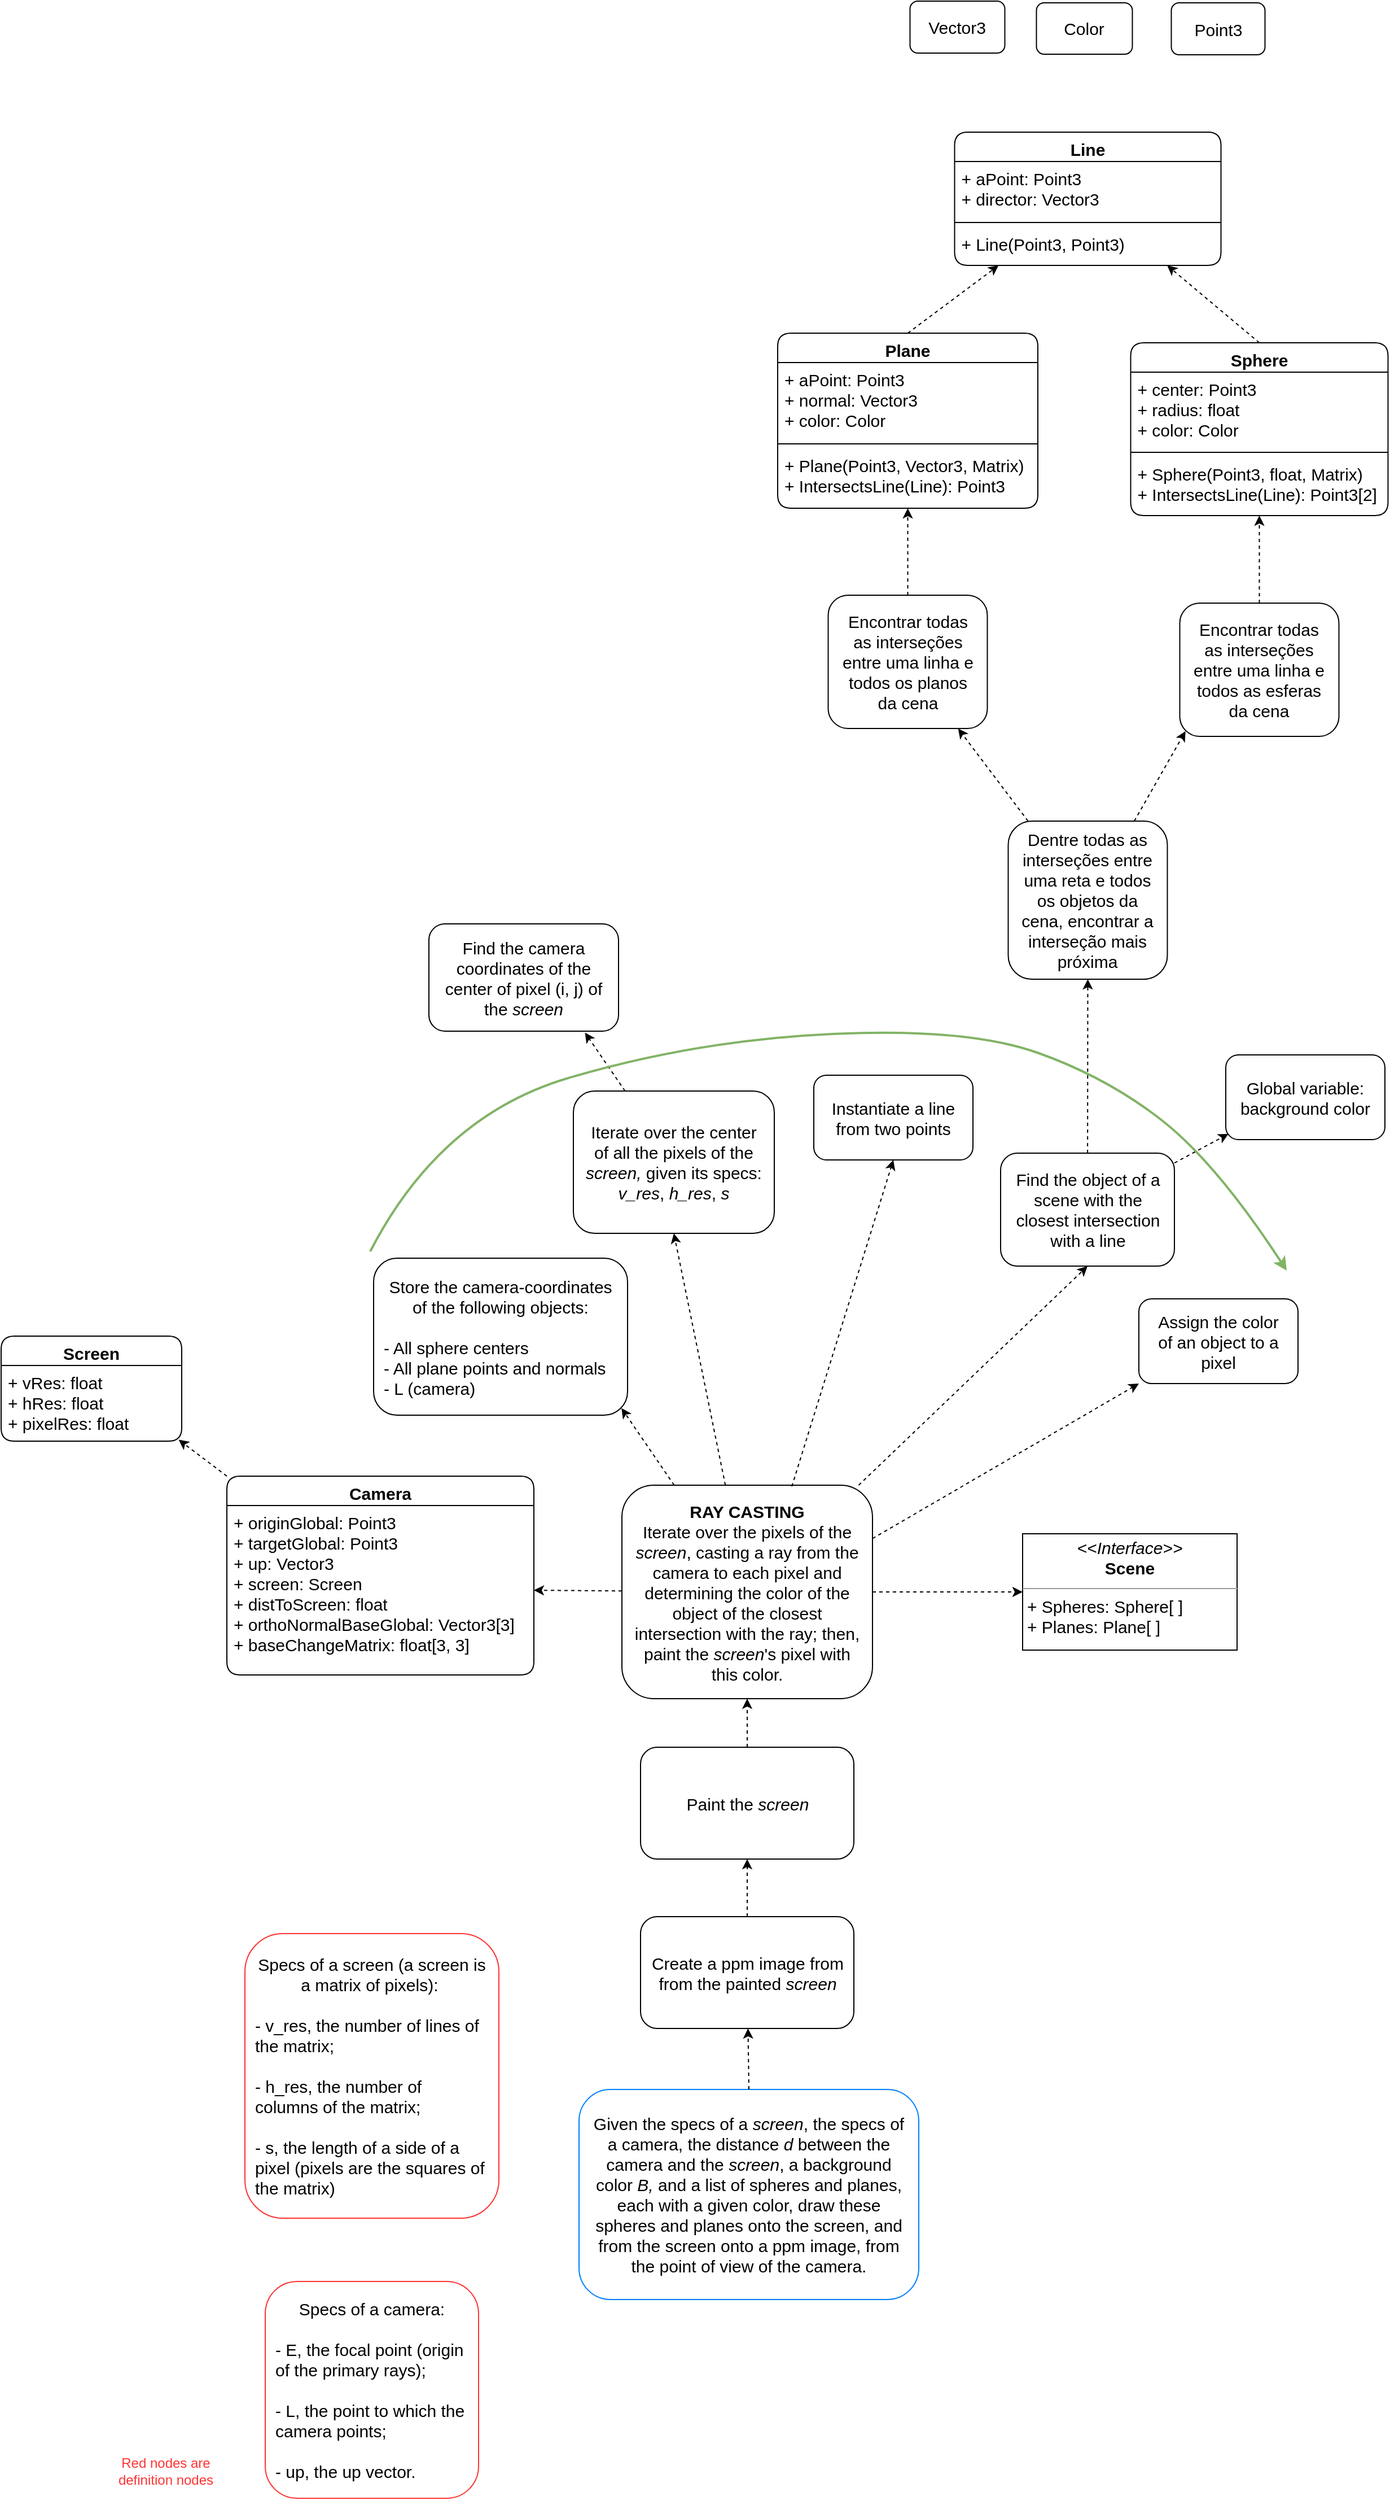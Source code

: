 <mxfile version="17.2.4" type="device"><diagram id="tfCngWxCZrHyIE2Hn7TY" name="Page-1"><mxGraphModel dx="868" dy="1079" grid="0" gridSize="10" guides="1" tooltips="1" connect="1" arrows="1" fold="1" page="0" pageScale="1" pageWidth="2000" pageHeight="2000" math="0" shadow="0"><root><mxCell id="0"/><mxCell id="1" parent="0"/><mxCell id="rTyuxU-tB9MDMoF0Tk64-8" value="Given the specs of a &lt;i style=&quot;font-size: 15px&quot;&gt;screen&lt;/i&gt;, the specs of a camera,&amp;nbsp;the distance &lt;i style=&quot;font-size: 15px&quot;&gt;d&lt;/i&gt;&amp;nbsp;between the camera and the &lt;i&gt;screen&lt;/i&gt;, a background color &lt;i style=&quot;font-size: 15px&quot;&gt;B,&lt;/i&gt;&amp;nbsp;and a list of spheres and planes, each with a given color, draw these spheres and planes onto the screen, and from the screen onto a ppm image, from the point of view of the camera." style="text;html=1;strokeColor=#007FFF;fillColor=none;align=center;verticalAlign=middle;whiteSpace=wrap;rounded=1;fontSize=15;spacingLeft=8;spacingRight=8;" parent="1" vertex="1"><mxGeometry x="856" y="1725" width="301" height="186" as="geometry"/></mxCell><mxCell id="rTyuxU-tB9MDMoF0Tk64-12" value="Screen" style="swimlane;fontStyle=1;align=center;verticalAlign=top;childLayout=stackLayout;horizontal=1;startSize=26;horizontalStack=0;resizeParent=1;resizeParentMax=0;resizeLast=0;collapsible=1;marginBottom=0;rounded=1;fontSize=15;strokeColor=default;" parent="1" vertex="1"><mxGeometry x="344" y="1058" width="160" height="93" as="geometry"/></mxCell><mxCell id="rTyuxU-tB9MDMoF0Tk64-13" value="+ vRes: float&#10;+ hRes: float&#10;+ pixelRes: float" style="text;strokeColor=none;fillColor=none;align=left;verticalAlign=top;spacingLeft=4;spacingRight=4;overflow=hidden;rotatable=0;points=[[0,0.5],[1,0.5]];portConstraint=eastwest;rounded=1;fontSize=15;" parent="rTyuxU-tB9MDMoF0Tk64-12" vertex="1"><mxGeometry y="26" width="160" height="67" as="geometry"/></mxCell><mxCell id="FCfAwDTpxK7-JRyxvqGb-38" style="edgeStyle=none;rounded=0;orthogonalLoop=1;jettySize=auto;html=1;entryX=0.983;entryY=0.981;entryDx=0;entryDy=0;entryPerimeter=0;dashed=1;strokeWidth=1;exitX=0;exitY=0;exitDx=0;exitDy=0;" parent="1" source="rTyuxU-tB9MDMoF0Tk64-17" target="rTyuxU-tB9MDMoF0Tk64-13" edge="1"><mxGeometry relative="1" as="geometry"><mxPoint x="549.64" y="1103.482" as="targetPoint"/></mxGeometry></mxCell><mxCell id="rTyuxU-tB9MDMoF0Tk64-17" value="Camera" style="swimlane;fontStyle=1;align=center;verticalAlign=top;childLayout=stackLayout;horizontal=1;startSize=26;horizontalStack=0;resizeParent=1;resizeParentMax=0;resizeLast=0;collapsible=1;marginBottom=0;rounded=1;fontSize=15;strokeColor=default;" parent="1" vertex="1"><mxGeometry x="544" y="1182" width="272" height="176" as="geometry"/></mxCell><mxCell id="rTyuxU-tB9MDMoF0Tk64-18" value="+ originGlobal: Point3&#10;+ targetGlobal: Point3&#10;+ up: Vector3&#10;+ screen: Screen&#10;+ distToScreen: float&#10;+ orthoNormalBaseGlobal: Vector3[3]&#10;+ baseChangeMatrix: float[3, 3]" style="text;strokeColor=none;fillColor=none;align=left;verticalAlign=top;spacingLeft=4;spacingRight=4;overflow=hidden;rotatable=0;points=[[0,0.5],[1,0.5]];portConstraint=eastwest;rounded=1;fontSize=15;" parent="rTyuxU-tB9MDMoF0Tk64-17" vertex="1"><mxGeometry y="26" width="272" height="150" as="geometry"/></mxCell><mxCell id="rTyuxU-tB9MDMoF0Tk64-83" style="edgeStyle=none;rounded=0;orthogonalLoop=1;jettySize=auto;html=1;fontSize=15;exitX=0.5;exitY=0;exitDx=0;exitDy=0;dashed=1;entryX=0.5;entryY=1;entryDx=0;entryDy=0;" parent="1" source="rTyuxU-tB9MDMoF0Tk64-82" target="rTyuxU-tB9MDMoF0Tk64-22" edge="1"><mxGeometry relative="1" as="geometry"/></mxCell><mxCell id="rTyuxU-tB9MDMoF0Tk64-22" value="Sphere" style="swimlane;fontStyle=1;align=center;verticalAlign=top;childLayout=stackLayout;horizontal=1;startSize=26;horizontalStack=0;resizeParent=1;resizeParentMax=0;resizeLast=0;collapsible=1;marginBottom=0;rounded=1;fontSize=15;strokeColor=default;" parent="1" vertex="1"><mxGeometry x="1344.75" y="178.5" width="228" height="153" as="geometry"/></mxCell><mxCell id="rTyuxU-tB9MDMoF0Tk64-23" value="+ center: Point3&#10;+ radius: float&#10;+ color: Color" style="text;strokeColor=none;fillColor=none;align=left;verticalAlign=top;spacingLeft=4;spacingRight=4;overflow=hidden;rotatable=0;points=[[0,0.5],[1,0.5]];portConstraint=eastwest;rounded=1;fontSize=15;" parent="rTyuxU-tB9MDMoF0Tk64-22" vertex="1"><mxGeometry y="26" width="228" height="67" as="geometry"/></mxCell><mxCell id="rTyuxU-tB9MDMoF0Tk64-24" value="" style="line;strokeWidth=1;fillColor=none;align=left;verticalAlign=middle;spacingTop=-1;spacingLeft=3;spacingRight=3;rotatable=0;labelPosition=right;points=[];portConstraint=eastwest;rounded=1;fontSize=15;" parent="rTyuxU-tB9MDMoF0Tk64-22" vertex="1"><mxGeometry y="93" width="228" height="8" as="geometry"/></mxCell><mxCell id="rTyuxU-tB9MDMoF0Tk64-25" value="+ Sphere(Point3, float, Matrix)&#10;+ IntersectsLine(Line): Point3[2]" style="text;strokeColor=none;fillColor=none;align=left;verticalAlign=top;spacingLeft=4;spacingRight=4;overflow=hidden;rotatable=0;points=[[0,0.5],[1,0.5]];portConstraint=eastwest;rounded=1;fontSize=15;" parent="rTyuxU-tB9MDMoF0Tk64-22" vertex="1"><mxGeometry y="101" width="228" height="52" as="geometry"/></mxCell><mxCell id="rTyuxU-tB9MDMoF0Tk64-84" style="edgeStyle=none;rounded=0;orthogonalLoop=1;jettySize=auto;html=1;fontSize=15;exitX=0.5;exitY=0;exitDx=0;exitDy=0;dashed=1;" parent="1" source="rTyuxU-tB9MDMoF0Tk64-57" target="rTyuxU-tB9MDMoF0Tk64-26" edge="1"><mxGeometry relative="1" as="geometry"/></mxCell><mxCell id="rTyuxU-tB9MDMoF0Tk64-26" value="Plane" style="swimlane;fontStyle=1;align=center;verticalAlign=top;childLayout=stackLayout;horizontal=1;startSize=26;horizontalStack=0;resizeParent=1;resizeParentMax=0;resizeLast=0;collapsible=1;marginBottom=0;rounded=1;fontSize=15;strokeColor=default;" parent="1" vertex="1"><mxGeometry x="1032.0" y="170" width="230.5" height="155" as="geometry"/></mxCell><mxCell id="rTyuxU-tB9MDMoF0Tk64-27" value="+ aPoint: Point3&#10;+ normal: Vector3&#10;+ color: Color" style="text;strokeColor=none;fillColor=none;align=left;verticalAlign=top;spacingLeft=4;spacingRight=4;overflow=hidden;rotatable=0;points=[[0,0.5],[1,0.5]];portConstraint=eastwest;rounded=1;fontSize=15;" parent="rTyuxU-tB9MDMoF0Tk64-26" vertex="1"><mxGeometry y="26" width="230.5" height="68" as="geometry"/></mxCell><mxCell id="rTyuxU-tB9MDMoF0Tk64-28" value="" style="line;strokeWidth=1;fillColor=none;align=left;verticalAlign=middle;spacingTop=-1;spacingLeft=3;spacingRight=3;rotatable=0;labelPosition=right;points=[];portConstraint=eastwest;rounded=1;fontSize=15;" parent="rTyuxU-tB9MDMoF0Tk64-26" vertex="1"><mxGeometry y="94" width="230.5" height="8" as="geometry"/></mxCell><mxCell id="rTyuxU-tB9MDMoF0Tk64-29" value="+ Plane(Point3, Vector3, Matrix)&#10;+ IntersectsLine(Line): Point3" style="text;strokeColor=none;fillColor=none;align=left;verticalAlign=top;spacingLeft=4;spacingRight=4;overflow=hidden;rotatable=0;points=[[0,0.5],[1,0.5]];portConstraint=eastwest;rounded=1;fontSize=15;" parent="rTyuxU-tB9MDMoF0Tk64-26" vertex="1"><mxGeometry y="102" width="230.5" height="53" as="geometry"/></mxCell><mxCell id="rTyuxU-tB9MDMoF0Tk64-55" style="edgeStyle=none;rounded=0;orthogonalLoop=1;jettySize=auto;html=1;fontSize=15;dashed=1;exitX=0.5;exitY=0;exitDx=0;exitDy=0;" parent="1" source="rTyuxU-tB9MDMoF0Tk64-8" target="rTyuxU-tB9MDMoF0Tk64-33" edge="1"><mxGeometry relative="1" as="geometry"/></mxCell><mxCell id="mPbjNwdtMVBSxrc8tQmg-3" style="edgeStyle=orthogonalEdgeStyle;rounded=0;orthogonalLoop=1;jettySize=auto;html=1;entryX=0.5;entryY=1;entryDx=0;entryDy=0;dashed=1;" edge="1" parent="1" source="rTyuxU-tB9MDMoF0Tk64-33" target="mPbjNwdtMVBSxrc8tQmg-2"><mxGeometry relative="1" as="geometry"/></mxCell><mxCell id="rTyuxU-tB9MDMoF0Tk64-33" value="Create a ppm image from from the painted &lt;i&gt;screen&lt;/i&gt;" style="text;html=1;strokeColor=default;fillColor=none;align=center;verticalAlign=middle;whiteSpace=wrap;rounded=1;fontSize=15;spacingLeft=8;spacingRight=8;" parent="1" vertex="1"><mxGeometry x="910.5" y="1572" width="189" height="99" as="geometry"/></mxCell><mxCell id="rTyuxU-tB9MDMoF0Tk64-87" style="edgeStyle=none;rounded=0;orthogonalLoop=1;jettySize=auto;html=1;fontSize=15;dashed=1;" parent="1" source="rTyuxU-tB9MDMoF0Tk64-85" target="rTyuxU-tB9MDMoF0Tk64-57" edge="1"><mxGeometry relative="1" as="geometry"/></mxCell><mxCell id="rTyuxU-tB9MDMoF0Tk64-57" value="Encontrar todas as interseções entre uma linha e todos os planos da cena" style="text;html=1;strokeColor=default;fillColor=none;align=center;verticalAlign=middle;whiteSpace=wrap;rounded=1;fontSize=15;spacingLeft=8;spacingRight=8;" parent="1" vertex="1"><mxGeometry x="1076.75" y="402" width="141" height="118" as="geometry"/></mxCell><mxCell id="rTyuxU-tB9MDMoF0Tk64-75" style="edgeStyle=none;rounded=0;orthogonalLoop=1;jettySize=auto;html=1;fontSize=15;exitX=0.5;exitY=0;exitDx=0;exitDy=0;dashed=1;" parent="1" source="rTyuxU-tB9MDMoF0Tk64-22" target="rTyuxU-tB9MDMoF0Tk64-71" edge="1"><mxGeometry relative="1" as="geometry"/></mxCell><mxCell id="rTyuxU-tB9MDMoF0Tk64-81" style="edgeStyle=none;rounded=0;orthogonalLoop=1;jettySize=auto;html=1;fontSize=15;exitX=0.5;exitY=0;exitDx=0;exitDy=0;dashed=1;" parent="1" source="rTyuxU-tB9MDMoF0Tk64-26" target="rTyuxU-tB9MDMoF0Tk64-71" edge="1"><mxGeometry relative="1" as="geometry"/></mxCell><mxCell id="rTyuxU-tB9MDMoF0Tk64-71" value="Line" style="swimlane;fontStyle=1;align=center;verticalAlign=top;childLayout=stackLayout;horizontal=1;startSize=26;horizontalStack=0;resizeParent=1;resizeParentMax=0;resizeLast=0;collapsible=1;marginBottom=0;rounded=1;fontSize=15;strokeColor=default;" parent="1" vertex="1"><mxGeometry x="1188.75" y="-8" width="236" height="118" as="geometry"/></mxCell><mxCell id="rTyuxU-tB9MDMoF0Tk64-72" value="+ aPoint: Point3&#10;+ director: Vector3" style="text;strokeColor=none;fillColor=none;align=left;verticalAlign=top;spacingLeft=4;spacingRight=4;overflow=hidden;rotatable=0;points=[[0,0.5],[1,0.5]];portConstraint=eastwest;rounded=1;fontSize=15;" parent="rTyuxU-tB9MDMoF0Tk64-71" vertex="1"><mxGeometry y="26" width="236" height="50" as="geometry"/></mxCell><mxCell id="rTyuxU-tB9MDMoF0Tk64-73" value="" style="line;strokeWidth=1;fillColor=none;align=left;verticalAlign=middle;spacingTop=-1;spacingLeft=3;spacingRight=3;rotatable=0;labelPosition=right;points=[];portConstraint=eastwest;rounded=1;fontSize=15;" parent="rTyuxU-tB9MDMoF0Tk64-71" vertex="1"><mxGeometry y="76" width="236" height="8" as="geometry"/></mxCell><mxCell id="rTyuxU-tB9MDMoF0Tk64-74" value="+ Line(Point3, Point3)" style="text;strokeColor=none;fillColor=none;align=left;verticalAlign=top;spacingLeft=4;spacingRight=4;overflow=hidden;rotatable=0;points=[[0,0.5],[1,0.5]];portConstraint=eastwest;rounded=1;fontSize=15;" parent="rTyuxU-tB9MDMoF0Tk64-71" vertex="1"><mxGeometry y="84" width="236" height="34" as="geometry"/></mxCell><mxCell id="rTyuxU-tB9MDMoF0Tk64-88" style="edgeStyle=none;rounded=0;orthogonalLoop=1;jettySize=auto;html=1;fontSize=15;exitX=0.792;exitY=0;exitDx=0;exitDy=0;exitPerimeter=0;dashed=1;entryX=0.036;entryY=0.961;entryDx=0;entryDy=0;entryPerimeter=0;" parent="1" source="rTyuxU-tB9MDMoF0Tk64-85" target="rTyuxU-tB9MDMoF0Tk64-82" edge="1"><mxGeometry relative="1" as="geometry"/></mxCell><mxCell id="rTyuxU-tB9MDMoF0Tk64-82" value="Encontrar todas as interseções entre uma linha e todos as esferas da cena" style="text;html=1;strokeColor=default;fillColor=none;align=center;verticalAlign=middle;whiteSpace=wrap;rounded=1;fontSize=15;spacingLeft=8;spacingRight=8;" parent="1" vertex="1"><mxGeometry x="1388.25" y="409" width="141" height="118" as="geometry"/></mxCell><mxCell id="rTyuxU-tB9MDMoF0Tk64-85" value="Dentre todas as interseções entre uma reta e todos os objetos da cena, encontrar a interseção mais próxima" style="text;html=1;strokeColor=default;fillColor=none;align=center;verticalAlign=middle;whiteSpace=wrap;rounded=1;fontSize=15;spacingLeft=8;spacingRight=8;" parent="1" vertex="1"><mxGeometry x="1236.25" y="602" width="141" height="140" as="geometry"/></mxCell><mxCell id="FCfAwDTpxK7-JRyxvqGb-6" value="&lt;p style=&quot;margin: 4px 0px 0px ; text-align: center ; font-size: 15px&quot;&gt;&lt;font style=&quot;font-size: 15px&quot;&gt;&lt;i&gt;&amp;lt;&amp;lt;Interface&amp;gt;&amp;gt;&lt;/i&gt;&lt;br&gt;&lt;b&gt;Scene&lt;/b&gt;&lt;/font&gt;&lt;/p&gt;&lt;hr size=&quot;1&quot; style=&quot;font-size: 15px&quot;&gt;&lt;p style=&quot;margin: 0px 0px 0px 4px ; font-size: 15px&quot;&gt;&lt;font style=&quot;font-size: 15px&quot;&gt;+ Spheres: Sphere[ ]&lt;br&gt;+ Planes: Plane[ ]&lt;/font&gt;&lt;/p&gt;&lt;p style=&quot;margin: 0px 0px 0px 4px ; font-size: 15px&quot;&gt;&lt;br&gt;&lt;/p&gt;" style="verticalAlign=top;align=left;overflow=fill;fontSize=12;fontFamily=Helvetica;html=1;" parent="1" vertex="1"><mxGeometry x="1249" y="1233" width="190" height="103" as="geometry"/></mxCell><mxCell id="FCfAwDTpxK7-JRyxvqGb-12" style="edgeStyle=none;rounded=0;orthogonalLoop=1;jettySize=auto;html=1;entryX=0.823;entryY=1.013;entryDx=0;entryDy=0;entryPerimeter=0;dashed=1;" parent="1" source="FCfAwDTpxK7-JRyxvqGb-8" target="FCfAwDTpxK7-JRyxvqGb-11" edge="1"><mxGeometry relative="1" as="geometry"/></mxCell><mxCell id="FCfAwDTpxK7-JRyxvqGb-8" value="Iterate over the center of all the pixels of the &lt;i&gt;screen, &lt;/i&gt;given its specs: &lt;i&gt;v_res&lt;/i&gt;, &lt;i&gt;h_res&lt;/i&gt;, &lt;i&gt;s&lt;/i&gt;" style="text;html=1;strokeColor=default;fillColor=none;align=center;verticalAlign=middle;whiteSpace=wrap;rounded=1;fontSize=15;spacingLeft=8;spacingRight=8;" parent="1" vertex="1"><mxGeometry x="851" y="841" width="178" height="126" as="geometry"/></mxCell><mxCell id="FCfAwDTpxK7-JRyxvqGb-11" value="Find the camera coordinates of the center of pixel (i, j) of the &lt;i&gt;screen&lt;/i&gt;" style="text;html=1;strokeColor=default;fillColor=none;align=center;verticalAlign=middle;whiteSpace=wrap;rounded=1;fontSize=15;spacingLeft=8;spacingRight=8;" parent="1" vertex="1"><mxGeometry x="723" y="693" width="168" height="95" as="geometry"/></mxCell><mxCell id="FCfAwDTpxK7-JRyxvqGb-18" value="Global variable: background color" style="text;html=1;strokeColor=default;fillColor=none;align=center;verticalAlign=middle;whiteSpace=wrap;rounded=1;fontSize=15;spacingLeft=8;spacingRight=8;" parent="1" vertex="1"><mxGeometry x="1429" y="809" width="141" height="75" as="geometry"/></mxCell><mxCell id="FCfAwDTpxK7-JRyxvqGb-19" value="Instantiate a line from two points" style="text;html=1;strokeColor=default;fillColor=none;align=center;verticalAlign=middle;whiteSpace=wrap;rounded=1;fontSize=15;spacingLeft=8;spacingRight=8;" parent="1" vertex="1"><mxGeometry x="1064" y="827" width="141" height="75" as="geometry"/></mxCell><mxCell id="FCfAwDTpxK7-JRyxvqGb-35" style="edgeStyle=none;rounded=0;orthogonalLoop=1;jettySize=auto;html=1;entryX=0.017;entryY=0.933;entryDx=0;entryDy=0;strokeWidth=1;dashed=1;entryPerimeter=0;" parent="1" source="FCfAwDTpxK7-JRyxvqGb-28" target="FCfAwDTpxK7-JRyxvqGb-18" edge="1"><mxGeometry relative="1" as="geometry"/></mxCell><mxCell id="FCfAwDTpxK7-JRyxvqGb-36" style="edgeStyle=none;rounded=0;orthogonalLoop=1;jettySize=auto;html=1;entryX=0.5;entryY=1;entryDx=0;entryDy=0;dashed=1;strokeWidth=1;" parent="1" source="FCfAwDTpxK7-JRyxvqGb-28" target="rTyuxU-tB9MDMoF0Tk64-85" edge="1"><mxGeometry relative="1" as="geometry"/></mxCell><mxCell id="FCfAwDTpxK7-JRyxvqGb-28" value="Find the object of a scene with the closest intersection with a line" style="text;html=1;strokeColor=default;fillColor=none;align=center;verticalAlign=middle;whiteSpace=wrap;rounded=1;fontSize=15;spacingLeft=8;spacingRight=8;" parent="1" vertex="1"><mxGeometry x="1229.5" y="896" width="154" height="100" as="geometry"/></mxCell><mxCell id="FCfAwDTpxK7-JRyxvqGb-29" style="edgeStyle=none;rounded=0;orthogonalLoop=1;jettySize=auto;html=1;entryX=0.5;entryY=1;entryDx=0;entryDy=0;dashed=1;" parent="1" source="rTyuxU-tB9MDMoF0Tk64-31" target="FCfAwDTpxK7-JRyxvqGb-28" edge="1"><mxGeometry relative="1" as="geometry"/></mxCell><mxCell id="FCfAwDTpxK7-JRyxvqGb-30" value="Assign the color of an object to a pixel" style="text;html=1;strokeColor=default;fillColor=none;align=center;verticalAlign=middle;whiteSpace=wrap;rounded=1;fontSize=15;spacingLeft=8;spacingRight=8;" parent="1" vertex="1"><mxGeometry x="1352" y="1025" width="141" height="75" as="geometry"/></mxCell><mxCell id="FCfAwDTpxK7-JRyxvqGb-34" value="" style="curved=1;endArrow=classic;html=1;rounded=0;strokeWidth=2;fillColor=#d5e8d4;strokeColor=#82b366;" parent="1" edge="1"><mxGeometry width="50" height="50" relative="1" as="geometry"><mxPoint x="671" y="983" as="sourcePoint"/><mxPoint x="1483" y="1000" as="targetPoint"/><Array as="points"><mxPoint x="733" y="863"/><mxPoint x="960" y="796"/><mxPoint x="1200" y="785"/><mxPoint x="1324" y="829"/><mxPoint x="1421" y="905"/></Array></mxGeometry></mxCell><mxCell id="FCfAwDTpxK7-JRyxvqGb-40" style="edgeStyle=none;rounded=0;orthogonalLoop=1;jettySize=auto;html=1;entryX=1;entryY=0.5;entryDx=0;entryDy=0;dashed=1;strokeWidth=1;" parent="1" source="rTyuxU-tB9MDMoF0Tk64-31" target="rTyuxU-tB9MDMoF0Tk64-18" edge="1"><mxGeometry relative="1" as="geometry"/></mxCell><mxCell id="mPbjNwdtMVBSxrc8tQmg-9" style="edgeStyle=none;rounded=0;orthogonalLoop=1;jettySize=auto;html=1;exitX=0.678;exitY=0.006;exitDx=0;exitDy=0;entryX=0.5;entryY=1;entryDx=0;entryDy=0;dashed=1;fontSize=15;fontColor=#FF3333;strokeColor=#000000;exitPerimeter=0;" edge="1" parent="1" source="rTyuxU-tB9MDMoF0Tk64-31" target="FCfAwDTpxK7-JRyxvqGb-19"><mxGeometry relative="1" as="geometry"/></mxCell><mxCell id="mPbjNwdtMVBSxrc8tQmg-10" style="edgeStyle=none;rounded=0;orthogonalLoop=1;jettySize=auto;html=1;entryX=0.5;entryY=1;entryDx=0;entryDy=0;dashed=1;fontSize=15;fontColor=#FF3333;strokeColor=#000000;" edge="1" parent="1" source="rTyuxU-tB9MDMoF0Tk64-31" target="FCfAwDTpxK7-JRyxvqGb-8"><mxGeometry relative="1" as="geometry"/></mxCell><mxCell id="mPbjNwdtMVBSxrc8tQmg-12" style="edgeStyle=none;rounded=0;orthogonalLoop=1;jettySize=auto;html=1;entryX=0;entryY=0.5;entryDx=0;entryDy=0;dashed=1;fontSize=15;fontColor=#FF3333;strokeColor=#000000;" edge="1" parent="1" source="rTyuxU-tB9MDMoF0Tk64-31" target="FCfAwDTpxK7-JRyxvqGb-6"><mxGeometry relative="1" as="geometry"/></mxCell><mxCell id="mPbjNwdtMVBSxrc8tQmg-13" style="edgeStyle=none;rounded=0;orthogonalLoop=1;jettySize=auto;html=1;exitX=1;exitY=0.25;exitDx=0;exitDy=0;entryX=0;entryY=1;entryDx=0;entryDy=0;dashed=1;fontSize=15;fontColor=#FF3333;strokeColor=#000000;" edge="1" parent="1" source="rTyuxU-tB9MDMoF0Tk64-31" target="FCfAwDTpxK7-JRyxvqGb-30"><mxGeometry relative="1" as="geometry"/></mxCell><mxCell id="mPbjNwdtMVBSxrc8tQmg-14" style="edgeStyle=none;rounded=0;orthogonalLoop=1;jettySize=auto;html=1;entryX=0.976;entryY=0.955;entryDx=0;entryDy=0;dashed=1;fontSize=15;fontColor=#FF3333;strokeColor=#000000;entryPerimeter=0;" edge="1" parent="1" source="rTyuxU-tB9MDMoF0Tk64-31" target="mPbjNwdtMVBSxrc8tQmg-11"><mxGeometry relative="1" as="geometry"/></mxCell><mxCell id="rTyuxU-tB9MDMoF0Tk64-31" value="&lt;b&gt;RAY CASTING&lt;/b&gt;&lt;br&gt;Iterate over the pixels of the &lt;i&gt;screen&lt;/i&gt;, casting a ray from the camera to each pixel and determining the color of the object of the closest intersection with the ray; then, paint the &lt;i&gt;screen&lt;/i&gt;'s pixel with this color." style="text;html=1;strokeColor=default;fillColor=none;align=center;verticalAlign=middle;whiteSpace=wrap;rounded=1;fontSize=15;spacingLeft=8;spacingRight=8;" parent="1" vertex="1"><mxGeometry x="894" y="1190" width="222" height="189" as="geometry"/></mxCell><mxCell id="FCfAwDTpxK7-JRyxvqGb-44" value="Point3" style="text;html=1;strokeColor=default;fillColor=none;align=center;verticalAlign=middle;whiteSpace=wrap;rounded=1;fontSize=15;spacingLeft=8;spacingRight=8;" parent="1" vertex="1"><mxGeometry x="1380.75" y="-122.5" width="83" height="46" as="geometry"/></mxCell><mxCell id="FCfAwDTpxK7-JRyxvqGb-45" value="Vector3" style="text;html=1;strokeColor=default;fillColor=none;align=center;verticalAlign=middle;whiteSpace=wrap;rounded=1;fontSize=15;spacingLeft=8;spacingRight=8;" parent="1" vertex="1"><mxGeometry x="1149.25" y="-124" width="84" height="46" as="geometry"/></mxCell><mxCell id="FCfAwDTpxK7-JRyxvqGb-46" value="Color" style="text;html=1;strokeColor=default;fillColor=none;align=center;verticalAlign=middle;whiteSpace=wrap;rounded=1;fontSize=15;spacingLeft=8;spacingRight=8;" parent="1" vertex="1"><mxGeometry x="1261.25" y="-122.5" width="85" height="45.5" as="geometry"/></mxCell><mxCell id="mPbjNwdtMVBSxrc8tQmg-1" value="Specs of a screen (a screen is a matrix of pixels):&amp;nbsp;&lt;br&gt;&lt;br&gt;&lt;div style=&quot;text-align: left ; line-height: 1.2&quot;&gt;- v_res, the number of lines of the matrix;&lt;/div&gt;&lt;div style=&quot;text-align: left ; line-height: 1.2&quot;&gt;&lt;br&gt;&lt;/div&gt;&lt;div style=&quot;text-align: left&quot;&gt;- h_res, the number of columns of the matrix;&lt;/div&gt;&lt;div style=&quot;text-align: left&quot;&gt;&lt;br&gt;&lt;/div&gt;&lt;div style=&quot;text-align: left&quot;&gt;- s, the length of a side of a pixel (pixels are the squares of the matrix)&lt;/div&gt;" style="text;html=1;strokeColor=#FF3333;fillColor=none;align=center;verticalAlign=middle;whiteSpace=wrap;rounded=1;fontSize=15;spacingLeft=8;spacingRight=8;" vertex="1" parent="1"><mxGeometry x="560" y="1587" width="225" height="252" as="geometry"/></mxCell><mxCell id="mPbjNwdtMVBSxrc8tQmg-4" style="edgeStyle=orthogonalEdgeStyle;rounded=0;orthogonalLoop=1;jettySize=auto;html=1;entryX=0.5;entryY=1;entryDx=0;entryDy=0;dashed=1;" edge="1" parent="1" source="mPbjNwdtMVBSxrc8tQmg-2" target="rTyuxU-tB9MDMoF0Tk64-31"><mxGeometry relative="1" as="geometry"/></mxCell><mxCell id="mPbjNwdtMVBSxrc8tQmg-2" value="Paint the &lt;i&gt;screen&lt;/i&gt;" style="text;html=1;strokeColor=default;fillColor=none;align=center;verticalAlign=middle;whiteSpace=wrap;rounded=1;fontSize=15;spacingLeft=8;spacingRight=8;" vertex="1" parent="1"><mxGeometry x="910.5" y="1422" width="189" height="99" as="geometry"/></mxCell><mxCell id="mPbjNwdtMVBSxrc8tQmg-5" value="Specs of a camera:&lt;br&gt;&lt;br&gt;&lt;div style=&quot;text-align: left&quot;&gt;&lt;span&gt;- E, the focal point (origin of the primary rays);&amp;nbsp;&lt;/span&gt;&lt;/div&gt;&lt;div style=&quot;text-align: left&quot;&gt;&lt;span&gt;&lt;br&gt;&lt;/span&gt;&lt;/div&gt;&lt;div style=&quot;text-align: left&quot;&gt;&lt;span&gt;- L, the point to which the camera points;&lt;/span&gt;&lt;/div&gt;&lt;div style=&quot;text-align: left&quot;&gt;&lt;span&gt;&lt;br&gt;&lt;/span&gt;&lt;/div&gt;&lt;div style=&quot;text-align: left&quot;&gt;&lt;span&gt;- up, the up vector.&lt;/span&gt;&lt;/div&gt;" style="text;html=1;strokeColor=#FF3333;fillColor=none;align=center;verticalAlign=middle;whiteSpace=wrap;rounded=1;fontSize=15;spacingLeft=8;spacingRight=8;" vertex="1" parent="1"><mxGeometry x="578" y="1895" width="189" height="192" as="geometry"/></mxCell><mxCell id="mPbjNwdtMVBSxrc8tQmg-6" value="&lt;font color=&quot;#ff3333&quot;&gt;Red nodes are definition nodes&lt;/font&gt;" style="text;html=1;strokeColor=none;fillColor=none;align=center;verticalAlign=middle;whiteSpace=wrap;rounded=0;" vertex="1" parent="1"><mxGeometry x="443" y="2038" width="94" height="49" as="geometry"/></mxCell><mxCell id="mPbjNwdtMVBSxrc8tQmg-11" value="Store the camera-coordinates of the following objects:&lt;br&gt;&lt;br&gt;&lt;div style=&quot;text-align: left&quot;&gt;&lt;span&gt;- All sphere centers&lt;/span&gt;&lt;/div&gt;&lt;div style=&quot;text-align: left&quot;&gt;&lt;span&gt;- All plane points and normals&lt;/span&gt;&lt;/div&gt;&lt;div style=&quot;text-align: left&quot;&gt;&lt;span&gt;- L (camera)&lt;/span&gt;&lt;/div&gt;" style="text;html=1;strokeColor=default;fillColor=none;align=center;verticalAlign=middle;whiteSpace=wrap;rounded=1;fontSize=15;spacingLeft=8;spacingRight=8;" vertex="1" parent="1"><mxGeometry x="674" y="989" width="225" height="139" as="geometry"/></mxCell></root></mxGraphModel></diagram></mxfile>